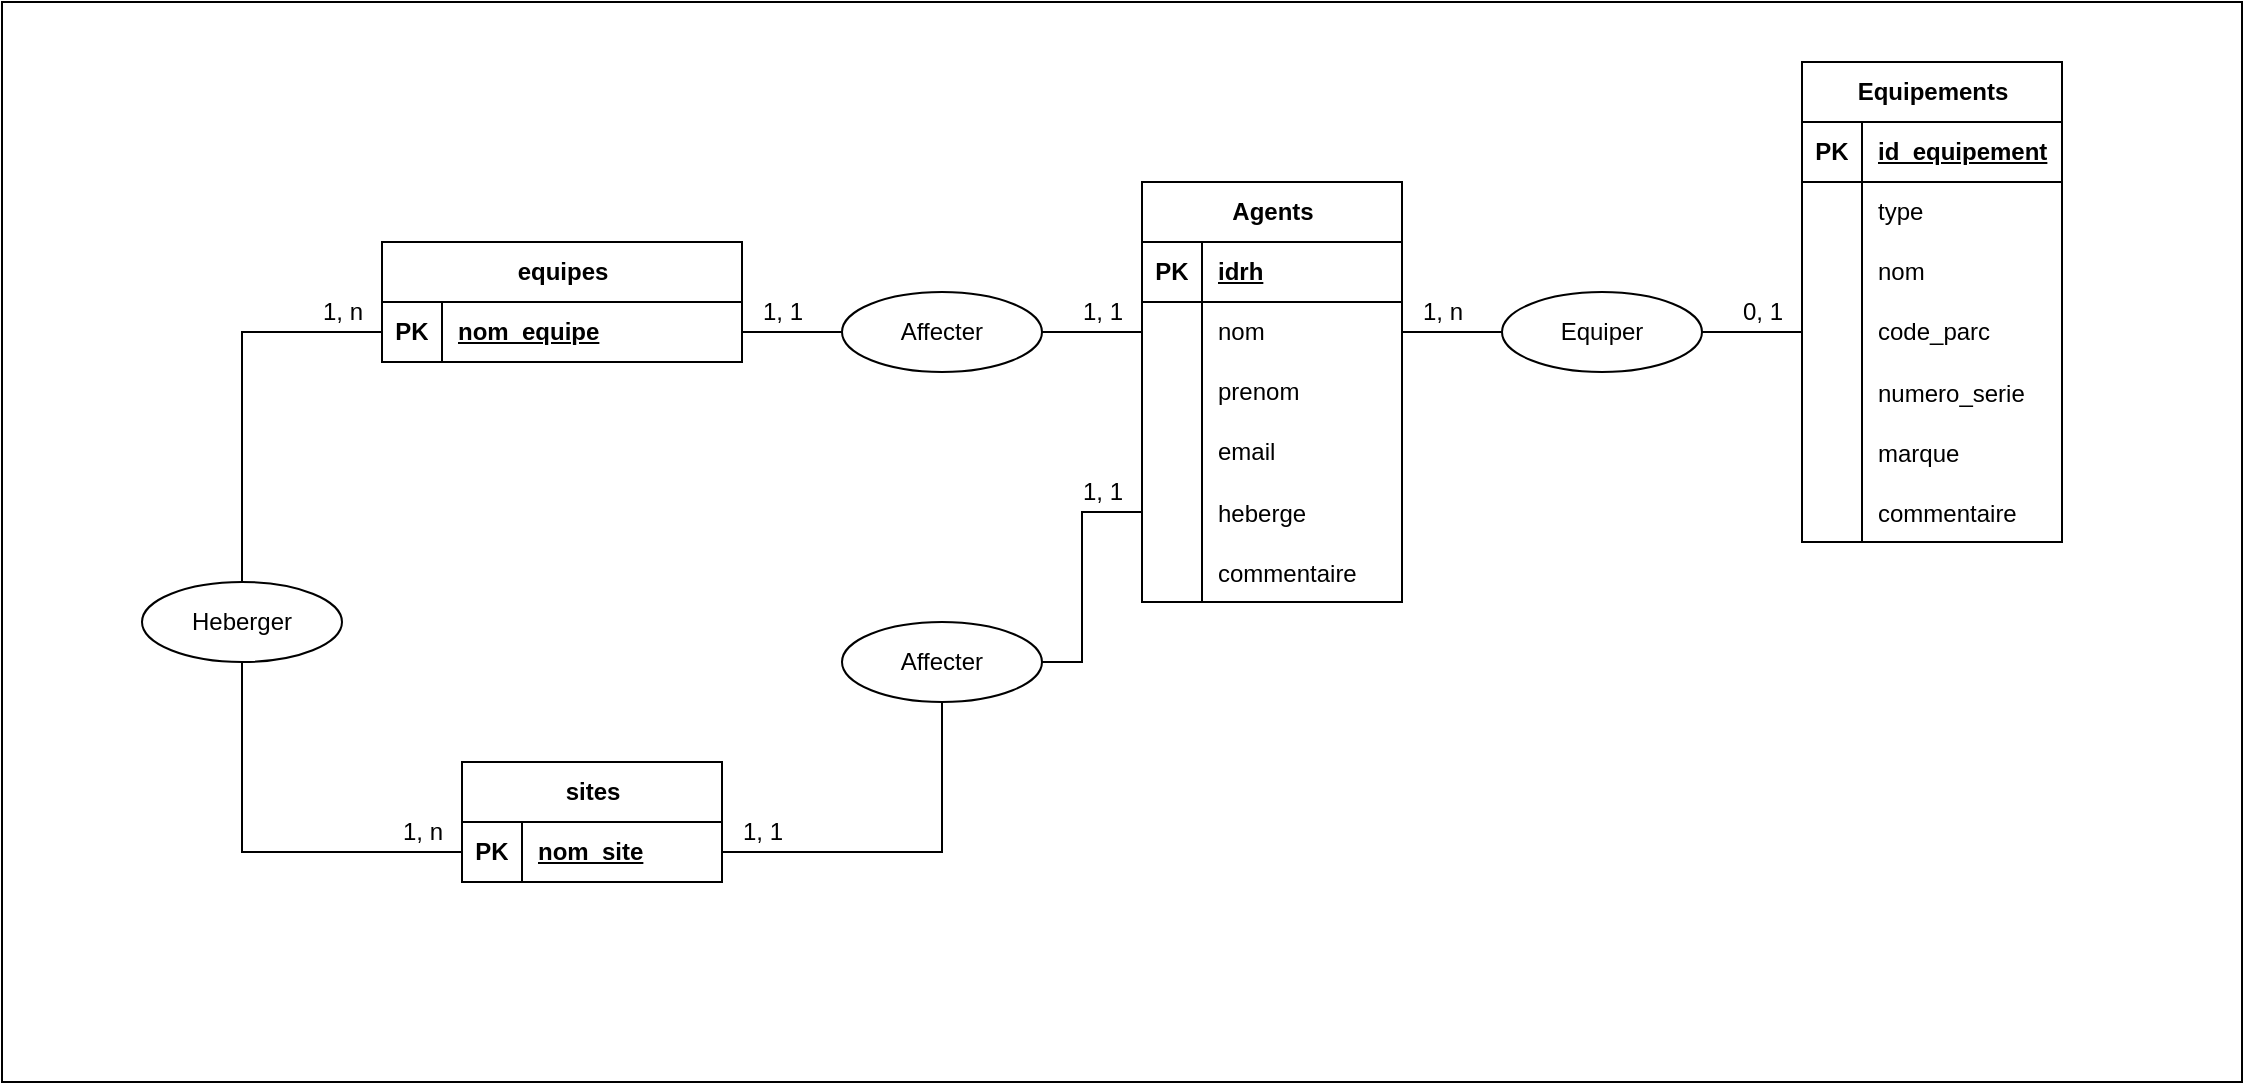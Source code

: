 <mxfile version="27.2.0">
  <diagram name="Page-1" id="r55A-Y46Jqjsv9EVYnQ3">
    <mxGraphModel dx="1870" dy="550" grid="1" gridSize="10" guides="1" tooltips="1" connect="1" arrows="1" fold="1" page="1" pageScale="1" pageWidth="827" pageHeight="1169" math="0" shadow="0">
      <root>
        <mxCell id="0" />
        <mxCell id="1" parent="0" />
        <mxCell id="dE5t7lInOMegXKiyTx4z-223" value="" style="rounded=0;whiteSpace=wrap;html=1;" vertex="1" parent="1">
          <mxGeometry x="-230" width="1120" height="540" as="geometry" />
        </mxCell>
        <mxCell id="dE5t7lInOMegXKiyTx4z-113" value="Agents" style="shape=table;startSize=30;container=1;collapsible=1;childLayout=tableLayout;fixedRows=1;rowLines=0;fontStyle=1;align=center;resizeLast=1;html=1;" vertex="1" parent="1">
          <mxGeometry x="340" y="90" width="130" height="210" as="geometry">
            <mxRectangle x="150" y="70" width="70" height="30" as="alternateBounds" />
          </mxGeometry>
        </mxCell>
        <mxCell id="dE5t7lInOMegXKiyTx4z-114" value="" style="shape=tableRow;horizontal=0;startSize=0;swimlaneHead=0;swimlaneBody=0;fillColor=none;collapsible=0;dropTarget=0;points=[[0,0.5],[1,0.5]];portConstraint=eastwest;top=0;left=0;right=0;bottom=1;" vertex="1" parent="dE5t7lInOMegXKiyTx4z-113">
          <mxGeometry y="30" width="130" height="30" as="geometry" />
        </mxCell>
        <mxCell id="dE5t7lInOMegXKiyTx4z-115" value="PK" style="shape=partialRectangle;connectable=0;fillColor=none;top=0;left=0;bottom=0;right=0;fontStyle=1;overflow=hidden;whiteSpace=wrap;html=1;" vertex="1" parent="dE5t7lInOMegXKiyTx4z-114">
          <mxGeometry width="30" height="30" as="geometry">
            <mxRectangle width="30" height="30" as="alternateBounds" />
          </mxGeometry>
        </mxCell>
        <mxCell id="dE5t7lInOMegXKiyTx4z-116" value="idrh" style="shape=partialRectangle;connectable=0;fillColor=none;top=0;left=0;bottom=0;right=0;align=left;spacingLeft=6;fontStyle=5;overflow=hidden;whiteSpace=wrap;html=1;" vertex="1" parent="dE5t7lInOMegXKiyTx4z-114">
          <mxGeometry x="30" width="100" height="30" as="geometry">
            <mxRectangle width="100" height="30" as="alternateBounds" />
          </mxGeometry>
        </mxCell>
        <mxCell id="dE5t7lInOMegXKiyTx4z-117" value="" style="shape=tableRow;horizontal=0;startSize=0;swimlaneHead=0;swimlaneBody=0;fillColor=none;collapsible=0;dropTarget=0;points=[[0,0.5],[1,0.5]];portConstraint=eastwest;top=0;left=0;right=0;bottom=0;" vertex="1" parent="dE5t7lInOMegXKiyTx4z-113">
          <mxGeometry y="60" width="130" height="30" as="geometry" />
        </mxCell>
        <mxCell id="dE5t7lInOMegXKiyTx4z-118" value="" style="shape=partialRectangle;connectable=0;fillColor=none;top=0;left=0;bottom=0;right=0;editable=1;overflow=hidden;whiteSpace=wrap;html=1;" vertex="1" parent="dE5t7lInOMegXKiyTx4z-117">
          <mxGeometry width="30" height="30" as="geometry">
            <mxRectangle width="30" height="30" as="alternateBounds" />
          </mxGeometry>
        </mxCell>
        <mxCell id="dE5t7lInOMegXKiyTx4z-119" value="nom" style="shape=partialRectangle;connectable=0;fillColor=none;top=0;left=0;bottom=0;right=0;align=left;spacingLeft=6;overflow=hidden;whiteSpace=wrap;html=1;" vertex="1" parent="dE5t7lInOMegXKiyTx4z-117">
          <mxGeometry x="30" width="100" height="30" as="geometry">
            <mxRectangle width="100" height="30" as="alternateBounds" />
          </mxGeometry>
        </mxCell>
        <mxCell id="dE5t7lInOMegXKiyTx4z-123" value="" style="shape=tableRow;horizontal=0;startSize=0;swimlaneHead=0;swimlaneBody=0;fillColor=none;collapsible=0;dropTarget=0;points=[[0,0.5],[1,0.5]];portConstraint=eastwest;top=0;left=0;right=0;bottom=0;" vertex="1" parent="dE5t7lInOMegXKiyTx4z-113">
          <mxGeometry y="90" width="130" height="30" as="geometry" />
        </mxCell>
        <mxCell id="dE5t7lInOMegXKiyTx4z-124" value="" style="shape=partialRectangle;connectable=0;fillColor=none;top=0;left=0;bottom=0;right=0;editable=1;overflow=hidden;whiteSpace=wrap;html=1;" vertex="1" parent="dE5t7lInOMegXKiyTx4z-123">
          <mxGeometry width="30" height="30" as="geometry">
            <mxRectangle width="30" height="30" as="alternateBounds" />
          </mxGeometry>
        </mxCell>
        <mxCell id="dE5t7lInOMegXKiyTx4z-125" value="prenom" style="shape=partialRectangle;connectable=0;fillColor=none;top=0;left=0;bottom=0;right=0;align=left;spacingLeft=6;overflow=hidden;whiteSpace=wrap;html=1;" vertex="1" parent="dE5t7lInOMegXKiyTx4z-123">
          <mxGeometry x="30" width="100" height="30" as="geometry">
            <mxRectangle width="100" height="30" as="alternateBounds" />
          </mxGeometry>
        </mxCell>
        <mxCell id="dE5t7lInOMegXKiyTx4z-120" value="" style="shape=tableRow;horizontal=0;startSize=0;swimlaneHead=0;swimlaneBody=0;fillColor=none;collapsible=0;dropTarget=0;points=[[0,0.5],[1,0.5]];portConstraint=eastwest;top=0;left=0;right=0;bottom=0;" vertex="1" parent="dE5t7lInOMegXKiyTx4z-113">
          <mxGeometry y="120" width="130" height="30" as="geometry" />
        </mxCell>
        <mxCell id="dE5t7lInOMegXKiyTx4z-121" value="" style="shape=partialRectangle;connectable=0;fillColor=none;top=0;left=0;bottom=0;right=0;editable=1;overflow=hidden;whiteSpace=wrap;html=1;" vertex="1" parent="dE5t7lInOMegXKiyTx4z-120">
          <mxGeometry width="30" height="30" as="geometry">
            <mxRectangle width="30" height="30" as="alternateBounds" />
          </mxGeometry>
        </mxCell>
        <mxCell id="dE5t7lInOMegXKiyTx4z-122" value="email" style="shape=partialRectangle;connectable=0;fillColor=none;top=0;left=0;bottom=0;right=0;align=left;spacingLeft=6;overflow=hidden;whiteSpace=wrap;html=1;" vertex="1" parent="dE5t7lInOMegXKiyTx4z-120">
          <mxGeometry x="30" width="100" height="30" as="geometry">
            <mxRectangle width="100" height="30" as="alternateBounds" />
          </mxGeometry>
        </mxCell>
        <mxCell id="dE5t7lInOMegXKiyTx4z-141" value="" style="shape=tableRow;horizontal=0;startSize=0;swimlaneHead=0;swimlaneBody=0;fillColor=none;collapsible=0;dropTarget=0;points=[[0,0.5],[1,0.5]];portConstraint=eastwest;top=0;left=0;right=0;bottom=0;" vertex="1" parent="dE5t7lInOMegXKiyTx4z-113">
          <mxGeometry y="150" width="130" height="30" as="geometry" />
        </mxCell>
        <mxCell id="dE5t7lInOMegXKiyTx4z-142" value="" style="shape=partialRectangle;connectable=0;fillColor=none;top=0;left=0;bottom=0;right=0;editable=1;overflow=hidden;" vertex="1" parent="dE5t7lInOMegXKiyTx4z-141">
          <mxGeometry width="30" height="30" as="geometry">
            <mxRectangle width="30" height="30" as="alternateBounds" />
          </mxGeometry>
        </mxCell>
        <mxCell id="dE5t7lInOMegXKiyTx4z-143" value="heberge" style="shape=partialRectangle;connectable=0;fillColor=none;top=0;left=0;bottom=0;right=0;align=left;spacingLeft=6;overflow=hidden;" vertex="1" parent="dE5t7lInOMegXKiyTx4z-141">
          <mxGeometry x="30" width="100" height="30" as="geometry">
            <mxRectangle width="100" height="30" as="alternateBounds" />
          </mxGeometry>
        </mxCell>
        <mxCell id="dE5t7lInOMegXKiyTx4z-135" value="" style="shape=tableRow;horizontal=0;startSize=0;swimlaneHead=0;swimlaneBody=0;fillColor=none;collapsible=0;dropTarget=0;points=[[0,0.5],[1,0.5]];portConstraint=eastwest;top=0;left=0;right=0;bottom=0;" vertex="1" parent="dE5t7lInOMegXKiyTx4z-113">
          <mxGeometry y="180" width="130" height="30" as="geometry" />
        </mxCell>
        <mxCell id="dE5t7lInOMegXKiyTx4z-136" value="" style="shape=partialRectangle;connectable=0;fillColor=none;top=0;left=0;bottom=0;right=0;editable=1;overflow=hidden;" vertex="1" parent="dE5t7lInOMegXKiyTx4z-135">
          <mxGeometry width="30" height="30" as="geometry">
            <mxRectangle width="30" height="30" as="alternateBounds" />
          </mxGeometry>
        </mxCell>
        <mxCell id="dE5t7lInOMegXKiyTx4z-137" value="commentaire" style="shape=partialRectangle;connectable=0;fillColor=none;top=0;left=0;bottom=0;right=0;align=left;spacingLeft=6;overflow=hidden;" vertex="1" parent="dE5t7lInOMegXKiyTx4z-135">
          <mxGeometry x="30" width="100" height="30" as="geometry">
            <mxRectangle width="100" height="30" as="alternateBounds" />
          </mxGeometry>
        </mxCell>
        <mxCell id="dE5t7lInOMegXKiyTx4z-151" value="Equipements" style="shape=table;startSize=30;container=1;collapsible=1;childLayout=tableLayout;fixedRows=1;rowLines=0;fontStyle=1;align=center;resizeLast=1;html=1;" vertex="1" parent="1">
          <mxGeometry x="670" y="30" width="130" height="240" as="geometry" />
        </mxCell>
        <mxCell id="dE5t7lInOMegXKiyTx4z-152" value="" style="shape=tableRow;horizontal=0;startSize=0;swimlaneHead=0;swimlaneBody=0;fillColor=none;collapsible=0;dropTarget=0;points=[[0,0.5],[1,0.5]];portConstraint=eastwest;top=0;left=0;right=0;bottom=1;" vertex="1" parent="dE5t7lInOMegXKiyTx4z-151">
          <mxGeometry y="30" width="130" height="30" as="geometry" />
        </mxCell>
        <mxCell id="dE5t7lInOMegXKiyTx4z-153" value="PK" style="shape=partialRectangle;connectable=0;fillColor=none;top=0;left=0;bottom=0;right=0;fontStyle=1;overflow=hidden;whiteSpace=wrap;html=1;" vertex="1" parent="dE5t7lInOMegXKiyTx4z-152">
          <mxGeometry width="30" height="30" as="geometry">
            <mxRectangle width="30" height="30" as="alternateBounds" />
          </mxGeometry>
        </mxCell>
        <mxCell id="dE5t7lInOMegXKiyTx4z-154" value="id_equipement" style="shape=partialRectangle;connectable=0;fillColor=none;top=0;left=0;bottom=0;right=0;align=left;spacingLeft=6;fontStyle=5;overflow=hidden;whiteSpace=wrap;html=1;" vertex="1" parent="dE5t7lInOMegXKiyTx4z-152">
          <mxGeometry x="30" width="100" height="30" as="geometry">
            <mxRectangle width="100" height="30" as="alternateBounds" />
          </mxGeometry>
        </mxCell>
        <mxCell id="dE5t7lInOMegXKiyTx4z-155" value="" style="shape=tableRow;horizontal=0;startSize=0;swimlaneHead=0;swimlaneBody=0;fillColor=none;collapsible=0;dropTarget=0;points=[[0,0.5],[1,0.5]];portConstraint=eastwest;top=0;left=0;right=0;bottom=0;" vertex="1" parent="dE5t7lInOMegXKiyTx4z-151">
          <mxGeometry y="60" width="130" height="30" as="geometry" />
        </mxCell>
        <mxCell id="dE5t7lInOMegXKiyTx4z-156" value="" style="shape=partialRectangle;connectable=0;fillColor=none;top=0;left=0;bottom=0;right=0;editable=1;overflow=hidden;whiteSpace=wrap;html=1;" vertex="1" parent="dE5t7lInOMegXKiyTx4z-155">
          <mxGeometry width="30" height="30" as="geometry">
            <mxRectangle width="30" height="30" as="alternateBounds" />
          </mxGeometry>
        </mxCell>
        <mxCell id="dE5t7lInOMegXKiyTx4z-157" value="type" style="shape=partialRectangle;connectable=0;fillColor=none;top=0;left=0;bottom=0;right=0;align=left;spacingLeft=6;overflow=hidden;whiteSpace=wrap;html=1;" vertex="1" parent="dE5t7lInOMegXKiyTx4z-155">
          <mxGeometry x="30" width="100" height="30" as="geometry">
            <mxRectangle width="100" height="30" as="alternateBounds" />
          </mxGeometry>
        </mxCell>
        <mxCell id="dE5t7lInOMegXKiyTx4z-158" value="" style="shape=tableRow;horizontal=0;startSize=0;swimlaneHead=0;swimlaneBody=0;fillColor=none;collapsible=0;dropTarget=0;points=[[0,0.5],[1,0.5]];portConstraint=eastwest;top=0;left=0;right=0;bottom=0;" vertex="1" parent="dE5t7lInOMegXKiyTx4z-151">
          <mxGeometry y="90" width="130" height="30" as="geometry" />
        </mxCell>
        <mxCell id="dE5t7lInOMegXKiyTx4z-159" value="" style="shape=partialRectangle;connectable=0;fillColor=none;top=0;left=0;bottom=0;right=0;editable=1;overflow=hidden;whiteSpace=wrap;html=1;" vertex="1" parent="dE5t7lInOMegXKiyTx4z-158">
          <mxGeometry width="30" height="30" as="geometry">
            <mxRectangle width="30" height="30" as="alternateBounds" />
          </mxGeometry>
        </mxCell>
        <mxCell id="dE5t7lInOMegXKiyTx4z-160" value="nom" style="shape=partialRectangle;connectable=0;fillColor=none;top=0;left=0;bottom=0;right=0;align=left;spacingLeft=6;overflow=hidden;whiteSpace=wrap;html=1;" vertex="1" parent="dE5t7lInOMegXKiyTx4z-158">
          <mxGeometry x="30" width="100" height="30" as="geometry">
            <mxRectangle width="100" height="30" as="alternateBounds" />
          </mxGeometry>
        </mxCell>
        <mxCell id="dE5t7lInOMegXKiyTx4z-161" value="" style="shape=tableRow;horizontal=0;startSize=0;swimlaneHead=0;swimlaneBody=0;fillColor=none;collapsible=0;dropTarget=0;points=[[0,0.5],[1,0.5]];portConstraint=eastwest;top=0;left=0;right=0;bottom=0;" vertex="1" parent="dE5t7lInOMegXKiyTx4z-151">
          <mxGeometry y="120" width="130" height="30" as="geometry" />
        </mxCell>
        <mxCell id="dE5t7lInOMegXKiyTx4z-162" value="" style="shape=partialRectangle;connectable=0;fillColor=none;top=0;left=0;bottom=0;right=0;editable=1;overflow=hidden;whiteSpace=wrap;html=1;" vertex="1" parent="dE5t7lInOMegXKiyTx4z-161">
          <mxGeometry width="30" height="30" as="geometry">
            <mxRectangle width="30" height="30" as="alternateBounds" />
          </mxGeometry>
        </mxCell>
        <mxCell id="dE5t7lInOMegXKiyTx4z-163" value="code_parc" style="shape=partialRectangle;connectable=0;fillColor=none;top=0;left=0;bottom=0;right=0;align=left;spacingLeft=6;overflow=hidden;whiteSpace=wrap;html=1;" vertex="1" parent="dE5t7lInOMegXKiyTx4z-161">
          <mxGeometry x="30" width="100" height="30" as="geometry">
            <mxRectangle width="100" height="30" as="alternateBounds" />
          </mxGeometry>
        </mxCell>
        <mxCell id="dE5t7lInOMegXKiyTx4z-169" value="" style="shape=tableRow;horizontal=0;startSize=0;swimlaneHead=0;swimlaneBody=0;fillColor=none;collapsible=0;dropTarget=0;points=[[0,0.5],[1,0.5]];portConstraint=eastwest;top=0;left=0;right=0;bottom=0;" vertex="1" parent="dE5t7lInOMegXKiyTx4z-151">
          <mxGeometry y="150" width="130" height="30" as="geometry" />
        </mxCell>
        <mxCell id="dE5t7lInOMegXKiyTx4z-170" value="" style="shape=partialRectangle;connectable=0;fillColor=none;top=0;left=0;bottom=0;right=0;editable=1;overflow=hidden;" vertex="1" parent="dE5t7lInOMegXKiyTx4z-169">
          <mxGeometry width="30" height="30" as="geometry">
            <mxRectangle width="30" height="30" as="alternateBounds" />
          </mxGeometry>
        </mxCell>
        <mxCell id="dE5t7lInOMegXKiyTx4z-171" value="numero_serie" style="shape=partialRectangle;connectable=0;fillColor=none;top=0;left=0;bottom=0;right=0;align=left;spacingLeft=6;overflow=hidden;" vertex="1" parent="dE5t7lInOMegXKiyTx4z-169">
          <mxGeometry x="30" width="100" height="30" as="geometry">
            <mxRectangle width="100" height="30" as="alternateBounds" />
          </mxGeometry>
        </mxCell>
        <mxCell id="dE5t7lInOMegXKiyTx4z-172" value="" style="shape=tableRow;horizontal=0;startSize=0;swimlaneHead=0;swimlaneBody=0;fillColor=none;collapsible=0;dropTarget=0;points=[[0,0.5],[1,0.5]];portConstraint=eastwest;top=0;left=0;right=0;bottom=0;" vertex="1" parent="dE5t7lInOMegXKiyTx4z-151">
          <mxGeometry y="180" width="130" height="30" as="geometry" />
        </mxCell>
        <mxCell id="dE5t7lInOMegXKiyTx4z-173" value="" style="shape=partialRectangle;connectable=0;fillColor=none;top=0;left=0;bottom=0;right=0;editable=1;overflow=hidden;" vertex="1" parent="dE5t7lInOMegXKiyTx4z-172">
          <mxGeometry width="30" height="30" as="geometry">
            <mxRectangle width="30" height="30" as="alternateBounds" />
          </mxGeometry>
        </mxCell>
        <mxCell id="dE5t7lInOMegXKiyTx4z-174" value="marque" style="shape=partialRectangle;connectable=0;fillColor=none;top=0;left=0;bottom=0;right=0;align=left;spacingLeft=6;overflow=hidden;" vertex="1" parent="dE5t7lInOMegXKiyTx4z-172">
          <mxGeometry x="30" width="100" height="30" as="geometry">
            <mxRectangle width="100" height="30" as="alternateBounds" />
          </mxGeometry>
        </mxCell>
        <mxCell id="dE5t7lInOMegXKiyTx4z-166" value="" style="shape=tableRow;horizontal=0;startSize=0;swimlaneHead=0;swimlaneBody=0;fillColor=none;collapsible=0;dropTarget=0;points=[[0,0.5],[1,0.5]];portConstraint=eastwest;top=0;left=0;right=0;bottom=0;" vertex="1" parent="dE5t7lInOMegXKiyTx4z-151">
          <mxGeometry y="210" width="130" height="30" as="geometry" />
        </mxCell>
        <mxCell id="dE5t7lInOMegXKiyTx4z-167" value="" style="shape=partialRectangle;connectable=0;fillColor=none;top=0;left=0;bottom=0;right=0;editable=1;overflow=hidden;" vertex="1" parent="dE5t7lInOMegXKiyTx4z-166">
          <mxGeometry width="30" height="30" as="geometry">
            <mxRectangle width="30" height="30" as="alternateBounds" />
          </mxGeometry>
        </mxCell>
        <mxCell id="dE5t7lInOMegXKiyTx4z-168" value="commentaire" style="shape=partialRectangle;connectable=0;fillColor=none;top=0;left=0;bottom=0;right=0;align=left;spacingLeft=6;overflow=hidden;" vertex="1" parent="dE5t7lInOMegXKiyTx4z-166">
          <mxGeometry x="30" width="100" height="30" as="geometry">
            <mxRectangle width="100" height="30" as="alternateBounds" />
          </mxGeometry>
        </mxCell>
        <mxCell id="dE5t7lInOMegXKiyTx4z-175" value="sites" style="shape=table;startSize=30;container=1;collapsible=1;childLayout=tableLayout;fixedRows=1;rowLines=0;fontStyle=1;align=center;resizeLast=1;html=1;" vertex="1" parent="1">
          <mxGeometry y="380" width="130" height="60" as="geometry" />
        </mxCell>
        <mxCell id="dE5t7lInOMegXKiyTx4z-176" value="" style="shape=tableRow;horizontal=0;startSize=0;swimlaneHead=0;swimlaneBody=0;fillColor=none;collapsible=0;dropTarget=0;points=[[0,0.5],[1,0.5]];portConstraint=eastwest;top=0;left=0;right=0;bottom=1;" vertex="1" parent="dE5t7lInOMegXKiyTx4z-175">
          <mxGeometry y="30" width="130" height="30" as="geometry" />
        </mxCell>
        <mxCell id="dE5t7lInOMegXKiyTx4z-177" value="PK" style="shape=partialRectangle;connectable=0;fillColor=none;top=0;left=0;bottom=0;right=0;fontStyle=1;overflow=hidden;whiteSpace=wrap;html=1;" vertex="1" parent="dE5t7lInOMegXKiyTx4z-176">
          <mxGeometry width="30" height="30" as="geometry">
            <mxRectangle width="30" height="30" as="alternateBounds" />
          </mxGeometry>
        </mxCell>
        <mxCell id="dE5t7lInOMegXKiyTx4z-178" value="nom_site" style="shape=partialRectangle;connectable=0;fillColor=none;top=0;left=0;bottom=0;right=0;align=left;spacingLeft=6;fontStyle=5;overflow=hidden;whiteSpace=wrap;html=1;" vertex="1" parent="dE5t7lInOMegXKiyTx4z-176">
          <mxGeometry x="30" width="100" height="30" as="geometry">
            <mxRectangle width="100" height="30" as="alternateBounds" />
          </mxGeometry>
        </mxCell>
        <mxCell id="dE5t7lInOMegXKiyTx4z-188" value="equipes" style="shape=table;startSize=30;container=1;collapsible=1;childLayout=tableLayout;fixedRows=1;rowLines=0;fontStyle=1;align=center;resizeLast=1;html=1;" vertex="1" parent="1">
          <mxGeometry x="-40" y="120" width="180" height="60" as="geometry" />
        </mxCell>
        <mxCell id="dE5t7lInOMegXKiyTx4z-189" value="" style="shape=tableRow;horizontal=0;startSize=0;swimlaneHead=0;swimlaneBody=0;fillColor=none;collapsible=0;dropTarget=0;points=[[0,0.5],[1,0.5]];portConstraint=eastwest;top=0;left=0;right=0;bottom=1;" vertex="1" parent="dE5t7lInOMegXKiyTx4z-188">
          <mxGeometry y="30" width="180" height="30" as="geometry" />
        </mxCell>
        <mxCell id="dE5t7lInOMegXKiyTx4z-190" value="PK" style="shape=partialRectangle;connectable=0;fillColor=none;top=0;left=0;bottom=0;right=0;fontStyle=1;overflow=hidden;whiteSpace=wrap;html=1;" vertex="1" parent="dE5t7lInOMegXKiyTx4z-189">
          <mxGeometry width="30" height="30" as="geometry">
            <mxRectangle width="30" height="30" as="alternateBounds" />
          </mxGeometry>
        </mxCell>
        <mxCell id="dE5t7lInOMegXKiyTx4z-191" value="nom_equipe" style="shape=partialRectangle;connectable=0;fillColor=none;top=0;left=0;bottom=0;right=0;align=left;spacingLeft=6;fontStyle=5;overflow=hidden;whiteSpace=wrap;html=1;" vertex="1" parent="dE5t7lInOMegXKiyTx4z-189">
          <mxGeometry x="30" width="150" height="30" as="geometry">
            <mxRectangle width="150" height="30" as="alternateBounds" />
          </mxGeometry>
        </mxCell>
        <mxCell id="dE5t7lInOMegXKiyTx4z-201" value="Equiper" style="ellipse;whiteSpace=wrap;html=1;align=center;" vertex="1" parent="1">
          <mxGeometry x="520" y="145" width="100" height="40" as="geometry" />
        </mxCell>
        <mxCell id="dE5t7lInOMegXKiyTx4z-202" value="Affecter" style="ellipse;whiteSpace=wrap;html=1;align=center;" vertex="1" parent="1">
          <mxGeometry x="190" y="145" width="100" height="40" as="geometry" />
        </mxCell>
        <mxCell id="dE5t7lInOMegXKiyTx4z-204" value="" style="endArrow=none;html=1;rounded=0;exitX=1;exitY=0.5;exitDx=0;exitDy=0;entryX=0;entryY=0.5;entryDx=0;entryDy=0;" edge="1" parent="1" source="dE5t7lInOMegXKiyTx4z-117" target="dE5t7lInOMegXKiyTx4z-201">
          <mxGeometry relative="1" as="geometry">
            <mxPoint x="500" y="220" as="sourcePoint" />
            <mxPoint x="660" y="220" as="targetPoint" />
          </mxGeometry>
        </mxCell>
        <mxCell id="dE5t7lInOMegXKiyTx4z-205" value="" style="endArrow=none;html=1;rounded=0;entryX=0;entryY=0.5;entryDx=0;entryDy=0;exitX=1;exitY=0.5;exitDx=0;exitDy=0;" edge="1" parent="1" source="dE5t7lInOMegXKiyTx4z-201" target="dE5t7lInOMegXKiyTx4z-161">
          <mxGeometry relative="1" as="geometry">
            <mxPoint x="640" y="140" as="sourcePoint" />
            <mxPoint x="650" y="164.76" as="targetPoint" />
          </mxGeometry>
        </mxCell>
        <mxCell id="dE5t7lInOMegXKiyTx4z-206" value="" style="endArrow=none;html=1;rounded=0;exitX=1;exitY=0.5;exitDx=0;exitDy=0;entryX=0;entryY=0.5;entryDx=0;entryDy=0;" edge="1" parent="1" source="dE5t7lInOMegXKiyTx4z-202" target="dE5t7lInOMegXKiyTx4z-117">
          <mxGeometry relative="1" as="geometry">
            <mxPoint x="290" y="159.71" as="sourcePoint" />
            <mxPoint x="330" y="159.71" as="targetPoint" />
          </mxGeometry>
        </mxCell>
        <mxCell id="dE5t7lInOMegXKiyTx4z-207" value="" style="endArrow=none;html=1;rounded=0;exitX=1;exitY=0.5;exitDx=0;exitDy=0;entryX=0;entryY=0.5;entryDx=0;entryDy=0;" edge="1" parent="1" source="dE5t7lInOMegXKiyTx4z-189" target="dE5t7lInOMegXKiyTx4z-202">
          <mxGeometry relative="1" as="geometry">
            <mxPoint x="150" y="190" as="sourcePoint" />
            <mxPoint x="200" y="190" as="targetPoint" />
          </mxGeometry>
        </mxCell>
        <mxCell id="dE5t7lInOMegXKiyTx4z-208" value="" style="endArrow=none;html=1;rounded=0;exitX=1;exitY=0.5;exitDx=0;exitDy=0;entryX=0.5;entryY=1;entryDx=0;entryDy=0;" edge="1" parent="1" source="dE5t7lInOMegXKiyTx4z-176" target="dE5t7lInOMegXKiyTx4z-215">
          <mxGeometry relative="1" as="geometry">
            <mxPoint x="140" y="280" as="sourcePoint" />
            <mxPoint x="240" y="280" as="targetPoint" />
            <Array as="points">
              <mxPoint x="240" y="425" />
            </Array>
          </mxGeometry>
        </mxCell>
        <mxCell id="dE5t7lInOMegXKiyTx4z-209" value="1, 1" style="text;html=1;align=center;verticalAlign=middle;resizable=0;points=[];autosize=1;strokeColor=none;fillColor=none;" vertex="1" parent="1">
          <mxGeometry x="130" y="400" width="40" height="30" as="geometry" />
        </mxCell>
        <mxCell id="dE5t7lInOMegXKiyTx4z-210" value="1, 1" style="text;html=1;align=center;verticalAlign=middle;resizable=0;points=[];autosize=1;strokeColor=none;fillColor=none;" vertex="1" parent="1">
          <mxGeometry x="140" y="140" width="40" height="30" as="geometry" />
        </mxCell>
        <mxCell id="dE5t7lInOMegXKiyTx4z-211" value="1, 1" style="text;html=1;align=center;verticalAlign=middle;resizable=0;points=[];autosize=1;strokeColor=none;fillColor=none;" vertex="1" parent="1">
          <mxGeometry x="300" y="140" width="40" height="30" as="geometry" />
        </mxCell>
        <mxCell id="dE5t7lInOMegXKiyTx4z-212" value="1, n" style="text;html=1;align=center;verticalAlign=middle;resizable=0;points=[];autosize=1;strokeColor=none;fillColor=none;" vertex="1" parent="1">
          <mxGeometry x="470" y="140" width="40" height="30" as="geometry" />
        </mxCell>
        <mxCell id="dE5t7lInOMegXKiyTx4z-214" value="0, 1" style="text;html=1;align=center;verticalAlign=middle;resizable=0;points=[];autosize=1;strokeColor=none;fillColor=none;" vertex="1" parent="1">
          <mxGeometry x="630" y="140" width="40" height="30" as="geometry" />
        </mxCell>
        <mxCell id="dE5t7lInOMegXKiyTx4z-215" value="Affecter" style="ellipse;whiteSpace=wrap;html=1;align=center;" vertex="1" parent="1">
          <mxGeometry x="190" y="310" width="100" height="40" as="geometry" />
        </mxCell>
        <mxCell id="dE5t7lInOMegXKiyTx4z-216" value="" style="endArrow=none;html=1;rounded=0;entryX=0;entryY=0.5;entryDx=0;entryDy=0;exitX=1;exitY=0.5;exitDx=0;exitDy=0;" edge="1" parent="1" source="dE5t7lInOMegXKiyTx4z-215" target="dE5t7lInOMegXKiyTx4z-141">
          <mxGeometry relative="1" as="geometry">
            <mxPoint x="300" y="240" as="sourcePoint" />
            <mxPoint x="340" y="255" as="targetPoint" />
            <Array as="points">
              <mxPoint x="310" y="330" />
              <mxPoint x="310" y="255" />
            </Array>
          </mxGeometry>
        </mxCell>
        <mxCell id="dE5t7lInOMegXKiyTx4z-217" value="Heberger" style="ellipse;whiteSpace=wrap;html=1;align=center;" vertex="1" parent="1">
          <mxGeometry x="-160" y="290" width="100" height="40" as="geometry" />
        </mxCell>
        <mxCell id="dE5t7lInOMegXKiyTx4z-218" value="" style="endArrow=none;html=1;rounded=0;exitX=0;exitY=0.5;exitDx=0;exitDy=0;entryX=0.5;entryY=1;entryDx=0;entryDy=0;" edge="1" parent="1" source="dE5t7lInOMegXKiyTx4z-176" target="dE5t7lInOMegXKiyTx4z-217">
          <mxGeometry relative="1" as="geometry">
            <mxPoint x="-210" y="410" as="sourcePoint" />
            <mxPoint x="-90" y="400" as="targetPoint" />
            <Array as="points">
              <mxPoint x="-110" y="425" />
            </Array>
          </mxGeometry>
        </mxCell>
        <mxCell id="dE5t7lInOMegXKiyTx4z-219" value="" style="endArrow=none;html=1;rounded=0;exitX=0;exitY=0.5;exitDx=0;exitDy=0;entryX=0.5;entryY=0;entryDx=0;entryDy=0;" edge="1" parent="1" source="dE5t7lInOMegXKiyTx4z-189" target="dE5t7lInOMegXKiyTx4z-217">
          <mxGeometry relative="1" as="geometry">
            <mxPoint x="-40" y="415" as="sourcePoint" />
            <mxPoint x="-150" y="320" as="targetPoint" />
            <Array as="points">
              <mxPoint x="-110" y="165" />
            </Array>
          </mxGeometry>
        </mxCell>
        <mxCell id="dE5t7lInOMegXKiyTx4z-220" value="1, n" style="text;html=1;align=center;verticalAlign=middle;resizable=0;points=[];autosize=1;strokeColor=none;fillColor=none;" vertex="1" parent="1">
          <mxGeometry x="-40" y="400" width="40" height="30" as="geometry" />
        </mxCell>
        <mxCell id="dE5t7lInOMegXKiyTx4z-221" value="1, n" style="text;html=1;align=center;verticalAlign=middle;resizable=0;points=[];autosize=1;strokeColor=none;fillColor=none;" vertex="1" parent="1">
          <mxGeometry x="-80" y="140" width="40" height="30" as="geometry" />
        </mxCell>
        <mxCell id="dE5t7lInOMegXKiyTx4z-222" value="1, 1" style="text;html=1;align=center;verticalAlign=middle;resizable=0;points=[];autosize=1;strokeColor=none;fillColor=none;" vertex="1" parent="1">
          <mxGeometry x="300" y="230" width="40" height="30" as="geometry" />
        </mxCell>
      </root>
    </mxGraphModel>
  </diagram>
</mxfile>
